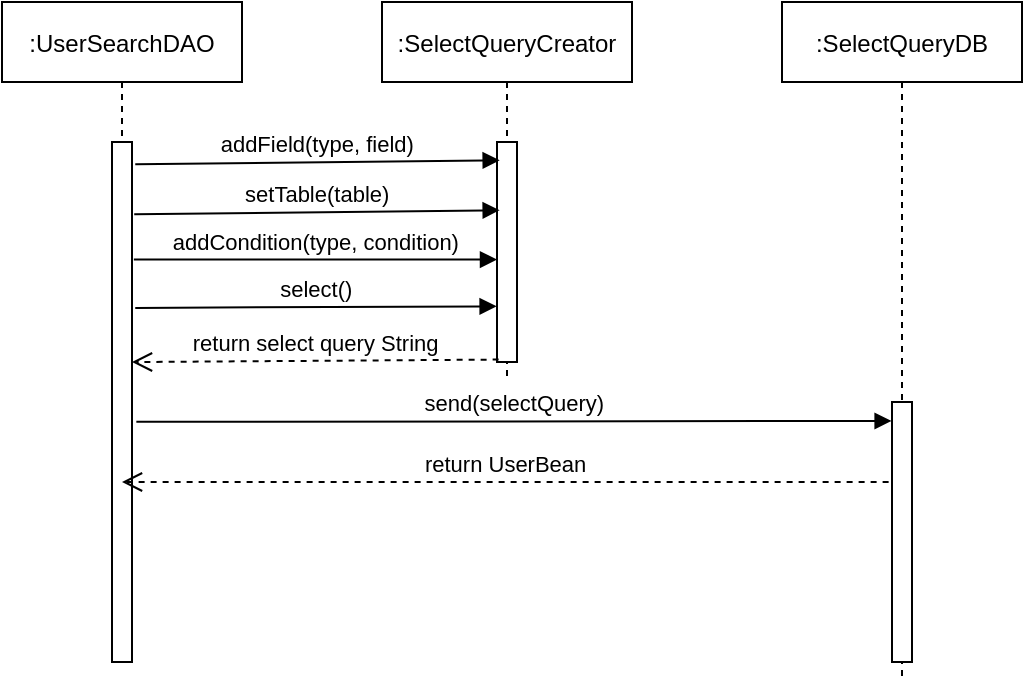 <mxfile version="20.0.1" type="github">
  <diagram id="kgpKYQtTHZ0yAKxKKP6v" name="Page-1">
    <mxGraphModel dx="672" dy="372" grid="1" gridSize="10" guides="1" tooltips="1" connect="1" arrows="1" fold="1" page="1" pageScale="1" pageWidth="850" pageHeight="1100" math="0" shadow="0">
      <root>
        <mxCell id="0" />
        <mxCell id="1" parent="0" />
        <mxCell id="3nuBFxr9cyL0pnOWT2aG-1" value=":UserSearchDAO" style="shape=umlLifeline;perimeter=lifelinePerimeter;container=1;collapsible=0;recursiveResize=0;rounded=0;shadow=0;strokeWidth=1;" parent="1" vertex="1">
          <mxGeometry x="120" y="80" width="120" height="330" as="geometry" />
        </mxCell>
        <mxCell id="3nuBFxr9cyL0pnOWT2aG-2" value="" style="points=[];perimeter=orthogonalPerimeter;rounded=0;shadow=0;strokeWidth=1;" parent="3nuBFxr9cyL0pnOWT2aG-1" vertex="1">
          <mxGeometry x="55" y="70" width="10" height="260" as="geometry" />
        </mxCell>
        <mxCell id="3nuBFxr9cyL0pnOWT2aG-5" value=":SelectQueryCreator" style="shape=umlLifeline;perimeter=lifelinePerimeter;container=1;collapsible=0;recursiveResize=0;rounded=0;shadow=0;strokeWidth=1;" parent="1" vertex="1">
          <mxGeometry x="310" y="80" width="125" height="190" as="geometry" />
        </mxCell>
        <mxCell id="3nuBFxr9cyL0pnOWT2aG-6" value="" style="points=[];perimeter=orthogonalPerimeter;rounded=0;shadow=0;strokeWidth=1;" parent="3nuBFxr9cyL0pnOWT2aG-5" vertex="1">
          <mxGeometry x="57.5" y="70" width="10" height="110" as="geometry" />
        </mxCell>
        <mxCell id="3nuBFxr9cyL0pnOWT2aG-7" value="return select query String" style="verticalAlign=bottom;endArrow=open;dashed=1;endSize=8;shadow=0;strokeWidth=1;exitX=0.081;exitY=0.989;exitDx=0;exitDy=0;exitPerimeter=0;" parent="1" source="3nuBFxr9cyL0pnOWT2aG-6" target="3nuBFxr9cyL0pnOWT2aG-2" edge="1">
          <mxGeometry relative="1" as="geometry">
            <mxPoint x="275" y="236" as="targetPoint" />
            <mxPoint x="360" y="250" as="sourcePoint" />
            <Array as="points">
              <mxPoint x="190" y="260" />
            </Array>
          </mxGeometry>
        </mxCell>
        <mxCell id="3nuBFxr9cyL0pnOWT2aG-8" value="select()" style="verticalAlign=bottom;endArrow=block;shadow=0;strokeWidth=1;entryX=-0.019;entryY=0.747;entryDx=0;entryDy=0;entryPerimeter=0;exitX=1.162;exitY=0.319;exitDx=0;exitDy=0;exitPerimeter=0;" parent="1" source="3nuBFxr9cyL0pnOWT2aG-2" target="3nuBFxr9cyL0pnOWT2aG-6" edge="1">
          <mxGeometry relative="1" as="geometry">
            <mxPoint x="200" y="205" as="sourcePoint" />
            <Array as="points" />
          </mxGeometry>
        </mxCell>
        <mxCell id="-_Esg8xRrB4lB1uf0A4A-2" value="addField(type, field)" style="verticalAlign=bottom;endArrow=block;shadow=0;strokeWidth=1;exitX=1.164;exitY=0.043;exitDx=0;exitDy=0;exitPerimeter=0;entryX=0.134;entryY=0.083;entryDx=0;entryDy=0;entryPerimeter=0;" parent="1" source="3nuBFxr9cyL0pnOWT2aG-2" target="3nuBFxr9cyL0pnOWT2aG-6" edge="1">
          <mxGeometry relative="1" as="geometry">
            <mxPoint x="196.11" y="310.1" as="sourcePoint" />
            <mxPoint x="360" y="160" as="targetPoint" />
            <Array as="points" />
          </mxGeometry>
        </mxCell>
        <mxCell id="-_Esg8xRrB4lB1uf0A4A-4" value="setTable(table)" style="verticalAlign=bottom;endArrow=block;shadow=0;strokeWidth=1;exitX=1.111;exitY=0.139;exitDx=0;exitDy=0;exitPerimeter=0;entryX=0.134;entryY=0.31;entryDx=0;entryDy=0;entryPerimeter=0;" parent="1" source="3nuBFxr9cyL0pnOWT2aG-2" target="3nuBFxr9cyL0pnOWT2aG-6" edge="1">
          <mxGeometry relative="1" as="geometry">
            <mxPoint x="187.0" y="181.0" as="sourcePoint" />
            <mxPoint x="368.14" y="181.57" as="targetPoint" />
            <Array as="points" />
          </mxGeometry>
        </mxCell>
        <mxCell id="-_Esg8xRrB4lB1uf0A4A-5" value="addCondition(type, condition)" style="verticalAlign=bottom;endArrow=block;shadow=0;strokeWidth=1;exitX=1.093;exitY=0.226;exitDx=0;exitDy=0;exitPerimeter=0;" parent="1" source="3nuBFxr9cyL0pnOWT2aG-2" target="3nuBFxr9cyL0pnOWT2aG-6" edge="1">
          <mxGeometry relative="1" as="geometry">
            <mxPoint x="190" y="229" as="sourcePoint" />
            <mxPoint x="367.5" y="205.57" as="targetPoint" />
            <Array as="points" />
          </mxGeometry>
        </mxCell>
        <mxCell id="-_Esg8xRrB4lB1uf0A4A-6" value=":SelectQueryDB" style="shape=umlLifeline;perimeter=lifelinePerimeter;container=1;collapsible=0;recursiveResize=0;rounded=0;shadow=0;strokeWidth=1;" parent="1" vertex="1">
          <mxGeometry x="510" y="80" width="120" height="340" as="geometry" />
        </mxCell>
        <mxCell id="-_Esg8xRrB4lB1uf0A4A-7" value="" style="points=[];perimeter=orthogonalPerimeter;rounded=0;shadow=0;strokeWidth=1;" parent="-_Esg8xRrB4lB1uf0A4A-6" vertex="1">
          <mxGeometry x="55" y="200" width="10" height="130" as="geometry" />
        </mxCell>
        <mxCell id="-_Esg8xRrB4lB1uf0A4A-9" value="send(selectQuery)" style="verticalAlign=bottom;endArrow=block;shadow=0;strokeWidth=1;exitX=1.217;exitY=0.538;exitDx=0;exitDy=0;exitPerimeter=0;entryX=-0.019;entryY=0.073;entryDx=0;entryDy=0;entryPerimeter=0;" parent="1" source="3nuBFxr9cyL0pnOWT2aG-2" target="-_Esg8xRrB4lB1uf0A4A-7" edge="1">
          <mxGeometry relative="1" as="geometry">
            <mxPoint x="180.0" y="292.05" as="sourcePoint" />
            <mxPoint x="362.2" y="290.0" as="targetPoint" />
            <Array as="points" />
          </mxGeometry>
        </mxCell>
        <mxCell id="-_Esg8xRrB4lB1uf0A4A-10" value="return UserBean" style="verticalAlign=bottom;endArrow=open;dashed=1;endSize=8;shadow=0;strokeWidth=1;exitX=0.081;exitY=0.989;exitDx=0;exitDy=0;exitPerimeter=0;" parent="1" target="3nuBFxr9cyL0pnOWT2aG-1" edge="1">
          <mxGeometry relative="1" as="geometry">
            <mxPoint x="380" y="321.21" as="targetPoint" />
            <mxPoint x="563.31" y="320.0" as="sourcePoint" />
            <Array as="points" />
          </mxGeometry>
        </mxCell>
      </root>
    </mxGraphModel>
  </diagram>
</mxfile>
